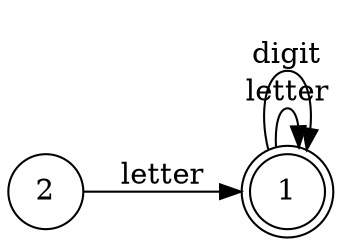 digraph {
    rankdir=LR;
    node [shape=circle];
    1 [shape=doublecircle];
    1 -> 1 [label="letter"];
    1 -> 1 [label="digit"];
    2 -> 1 [label="letter"];
}
